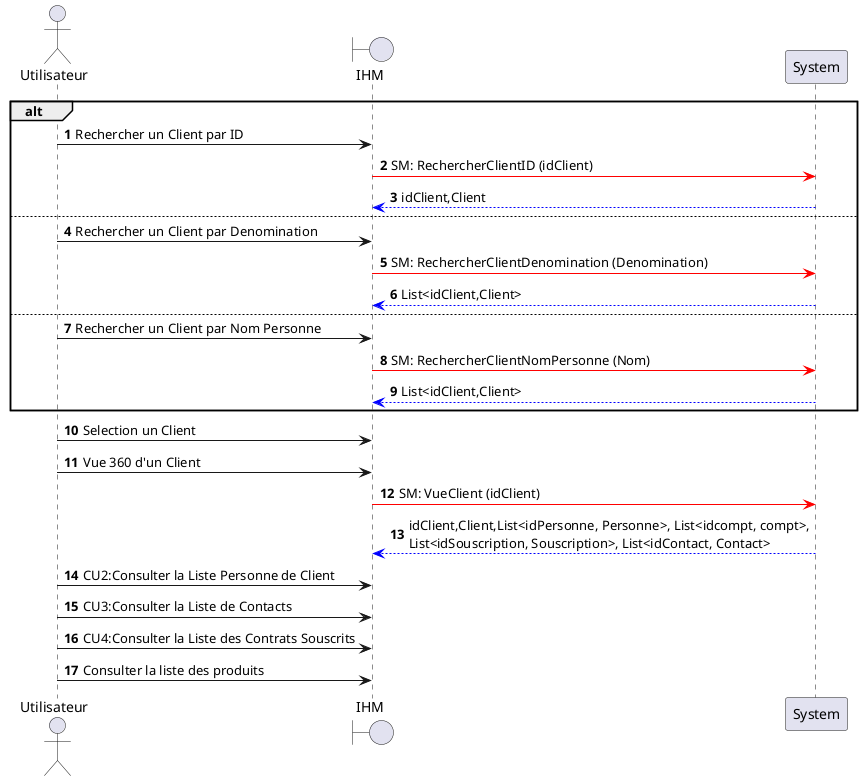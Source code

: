 @startuml
actor Utilisateur as U
boundary IHM as I
participant System as S

autonumber

alt
    U->I: Rechercher un Client par ID
    I-[#red]>S: SM: RechercherClientID (idClient)
    S-[#0000FF]->I: idClient,Client
    else
    U->I: Rechercher un Client par Denomination
    I-[#red]>S: SM: RechercherClientDenomination (Denomination)
    S-[#0000FF]->I: List<idClient,Client>
    else
    U->I: Rechercher un Client par Nom Personne
    I-[#red]>S: SM: RechercherClientNomPersonne (Nom)
    S-[#0000FF]->I: List<idClient,Client>
end

U->I: Selection un Client
U->I: Vue 360 d'un Client
I-[#red]>S: SM: VueClient (idClient)
S-[#0000FF]->I: idClient,Client,List<idPersonne, Personne>, List<idcompt, compt>,\nList<idSouscription, Souscription>, List<idContact, Contact>
U->I: CU2:Consulter la Liste Personne de Client
U->I: CU3:Consulter la Liste de Contacts
U->I: CU4:Consulter la Liste des Contrats Souscrits
U->I: Consulter la liste des produits

@enduml